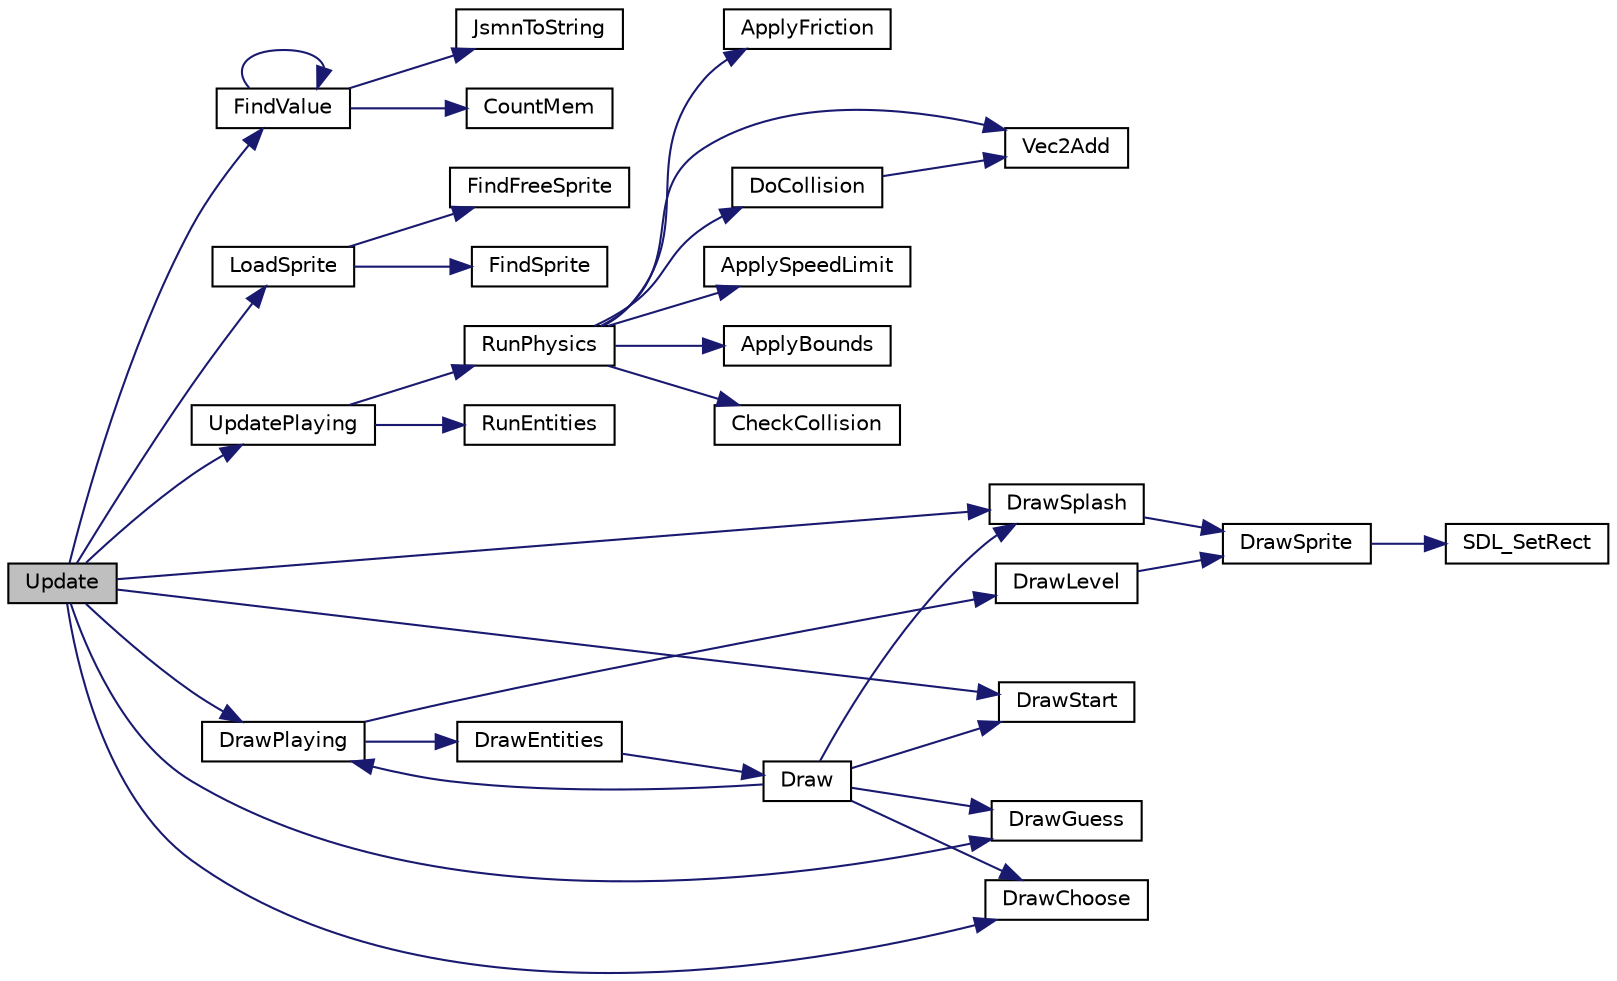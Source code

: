 digraph "Update"
{
  edge [fontname="Helvetica",fontsize="10",labelfontname="Helvetica",labelfontsize="10"];
  node [fontname="Helvetica",fontsize="10",shape=record];
  rankdir="LR";
  Node1 [label="Update",height=0.2,width=0.4,color="black", fillcolor="grey75", style="filled", fontcolor="black"];
  Node1 -> Node2 [color="midnightblue",fontsize="10",style="solid",fontname="Helvetica"];
  Node2 [label="FindValue",height=0.2,width=0.4,color="black", fillcolor="white", style="filled",URL="$mystrings_8c.html#ac183085aec4f8b1867b5737aacb9c37f"];
  Node2 -> Node3 [color="midnightblue",fontsize="10",style="solid",fontname="Helvetica"];
  Node3 [label="CountMem",height=0.2,width=0.4,color="black", fillcolor="white", style="filled",URL="$globals_8h.html#ab5272b6a1f2bf961c7534ec91a243715"];
  Node2 -> Node4 [color="midnightblue",fontsize="10",style="solid",fontname="Helvetica"];
  Node4 [label="JsmnToString",height=0.2,width=0.4,color="black", fillcolor="white", style="filled",URL="$mystrings_8c.html#a78d7d9580e10b30e6409ebfeb29e5cfe"];
  Node2 -> Node2 [color="midnightblue",fontsize="10",style="solid",fontname="Helvetica"];
  Node1 -> Node5 [color="midnightblue",fontsize="10",style="solid",fontname="Helvetica"];
  Node5 [label="LoadSprite",height=0.2,width=0.4,color="black", fillcolor="white", style="filled",URL="$graphics_8c.html#a9ef47fe758affb875f01b07e551513c7"];
  Node5 -> Node6 [color="midnightblue",fontsize="10",style="solid",fontname="Helvetica"];
  Node6 [label="FindSprite",height=0.2,width=0.4,color="black", fillcolor="white", style="filled",URL="$graphics_8c.html#af4c49239d2f0e5306964c66be9553832"];
  Node5 -> Node7 [color="midnightblue",fontsize="10",style="solid",fontname="Helvetica"];
  Node7 [label="FindFreeSprite",height=0.2,width=0.4,color="black", fillcolor="white", style="filled",URL="$graphics_8c.html#a88a59e4cda72f43e47b635ed6c6a9f95"];
  Node1 -> Node8 [color="midnightblue",fontsize="10",style="solid",fontname="Helvetica"];
  Node8 [label="UpdatePlaying",height=0.2,width=0.4,color="black", fillcolor="white", style="filled",URL="$game_8c.html#a3ddcf597916a7185f18d493a51684845"];
  Node8 -> Node9 [color="midnightblue",fontsize="10",style="solid",fontname="Helvetica"];
  Node9 [label="RunEntities",height=0.2,width=0.4,color="black", fillcolor="white", style="filled",URL="$entity_8c.html#a4804d845517ee1430fc40dfdc3d333df"];
  Node8 -> Node10 [color="midnightblue",fontsize="10",style="solid",fontname="Helvetica"];
  Node10 [label="RunPhysics",height=0.2,width=0.4,color="black", fillcolor="white", style="filled",URL="$dumb__physics_8c.html#ae354ed0629e54a219f0a00be20f6e2f0"];
  Node10 -> Node11 [color="midnightblue",fontsize="10",style="solid",fontname="Helvetica"];
  Node11 [label="ApplyFriction",height=0.2,width=0.4,color="black", fillcolor="white", style="filled",URL="$dumb__physics_8c.html#a04c93e0b3d3d778e28fc804fc52bf88b"];
  Node10 -> Node12 [color="midnightblue",fontsize="10",style="solid",fontname="Helvetica"];
  Node12 [label="Vec2Add",height=0.2,width=0.4,color="black", fillcolor="white", style="filled",URL="$globals_8h.html#a0b07daa7e4d5ab9bc9842dbd07ffbd1c"];
  Node10 -> Node13 [color="midnightblue",fontsize="10",style="solid",fontname="Helvetica"];
  Node13 [label="ApplySpeedLimit",height=0.2,width=0.4,color="black", fillcolor="white", style="filled",URL="$dumb__physics_8c.html#a1605813c3093dd564cd63719073ce122"];
  Node10 -> Node14 [color="midnightblue",fontsize="10",style="solid",fontname="Helvetica"];
  Node14 [label="ApplyBounds",height=0.2,width=0.4,color="black", fillcolor="white", style="filled",URL="$dumb__physics_8c.html#aac1300a97cdd2b37a4ddfa316dc92ece"];
  Node10 -> Node15 [color="midnightblue",fontsize="10",style="solid",fontname="Helvetica"];
  Node15 [label="CheckCollision",height=0.2,width=0.4,color="black", fillcolor="white", style="filled",URL="$dumb__physics_8c.html#ac2d2a3c3841dcc0533751a2421d21b58"];
  Node10 -> Node16 [color="midnightblue",fontsize="10",style="solid",fontname="Helvetica"];
  Node16 [label="DoCollision",height=0.2,width=0.4,color="black", fillcolor="white", style="filled",URL="$dumb__physics_8c.html#a9e6b8c74bb414eeffcbd423e4a40e542"];
  Node16 -> Node12 [color="midnightblue",fontsize="10",style="solid",fontname="Helvetica"];
  Node1 -> Node17 [color="midnightblue",fontsize="10",style="solid",fontname="Helvetica"];
  Node17 [label="DrawSplash",height=0.2,width=0.4,color="black", fillcolor="white", style="filled",URL="$game_8c.html#addfb0717b9d4923ffd6ca6a879a24d8a"];
  Node17 -> Node18 [color="midnightblue",fontsize="10",style="solid",fontname="Helvetica"];
  Node18 [label="DrawSprite",height=0.2,width=0.4,color="black", fillcolor="white", style="filled",URL="$graphics_8c.html#a17fde33b1d856d825920d633285aec6e"];
  Node18 -> Node19 [color="midnightblue",fontsize="10",style="solid",fontname="Helvetica"];
  Node19 [label="SDL_SetRect",height=0.2,width=0.4,color="black", fillcolor="white", style="filled",URL="$graphics_8c.html#af04a9f3481d89afc13d2e2e0a621fad6"];
  Node1 -> Node20 [color="midnightblue",fontsize="10",style="solid",fontname="Helvetica"];
  Node20 [label="DrawStart",height=0.2,width=0.4,color="black", fillcolor="white", style="filled",URL="$game_8c.html#a649bc00af241211bb527b38ea5100f35"];
  Node1 -> Node21 [color="midnightblue",fontsize="10",style="solid",fontname="Helvetica"];
  Node21 [label="DrawGuess",height=0.2,width=0.4,color="black", fillcolor="white", style="filled",URL="$game_8c.html#a3d1af84dd28675b906294f461ba1eacd"];
  Node1 -> Node22 [color="midnightblue",fontsize="10",style="solid",fontname="Helvetica"];
  Node22 [label="DrawChoose",height=0.2,width=0.4,color="black", fillcolor="white", style="filled",URL="$game_8c.html#aa4fdce6f0033a5f2bfc633e9d5edc55a"];
  Node1 -> Node23 [color="midnightblue",fontsize="10",style="solid",fontname="Helvetica"];
  Node23 [label="DrawPlaying",height=0.2,width=0.4,color="black", fillcolor="white", style="filled",URL="$game_8c.html#a3d331e84879ecaad643c10c9b0a74164"];
  Node23 -> Node24 [color="midnightblue",fontsize="10",style="solid",fontname="Helvetica"];
  Node24 [label="DrawLevel",height=0.2,width=0.4,color="black", fillcolor="white", style="filled",URL="$parselevel_8c.html#af0b3b2530a9027139729335d90824340"];
  Node24 -> Node18 [color="midnightblue",fontsize="10",style="solid",fontname="Helvetica"];
  Node23 -> Node25 [color="midnightblue",fontsize="10",style="solid",fontname="Helvetica"];
  Node25 [label="DrawEntities",height=0.2,width=0.4,color="black", fillcolor="white", style="filled",URL="$entity_8c.html#a7406ec610d0755cd8022ceea378f83a6"];
  Node25 -> Node26 [color="midnightblue",fontsize="10",style="solid",fontname="Helvetica"];
  Node26 [label="Draw",height=0.2,width=0.4,color="black", fillcolor="white", style="filled",URL="$game_8c.html#a3d5cf0d8d37b6b17224867eb397c9a16"];
  Node26 -> Node17 [color="midnightblue",fontsize="10",style="solid",fontname="Helvetica"];
  Node26 -> Node20 [color="midnightblue",fontsize="10",style="solid",fontname="Helvetica"];
  Node26 -> Node22 [color="midnightblue",fontsize="10",style="solid",fontname="Helvetica"];
  Node26 -> Node21 [color="midnightblue",fontsize="10",style="solid",fontname="Helvetica"];
  Node26 -> Node23 [color="midnightblue",fontsize="10",style="solid",fontname="Helvetica"];
}
